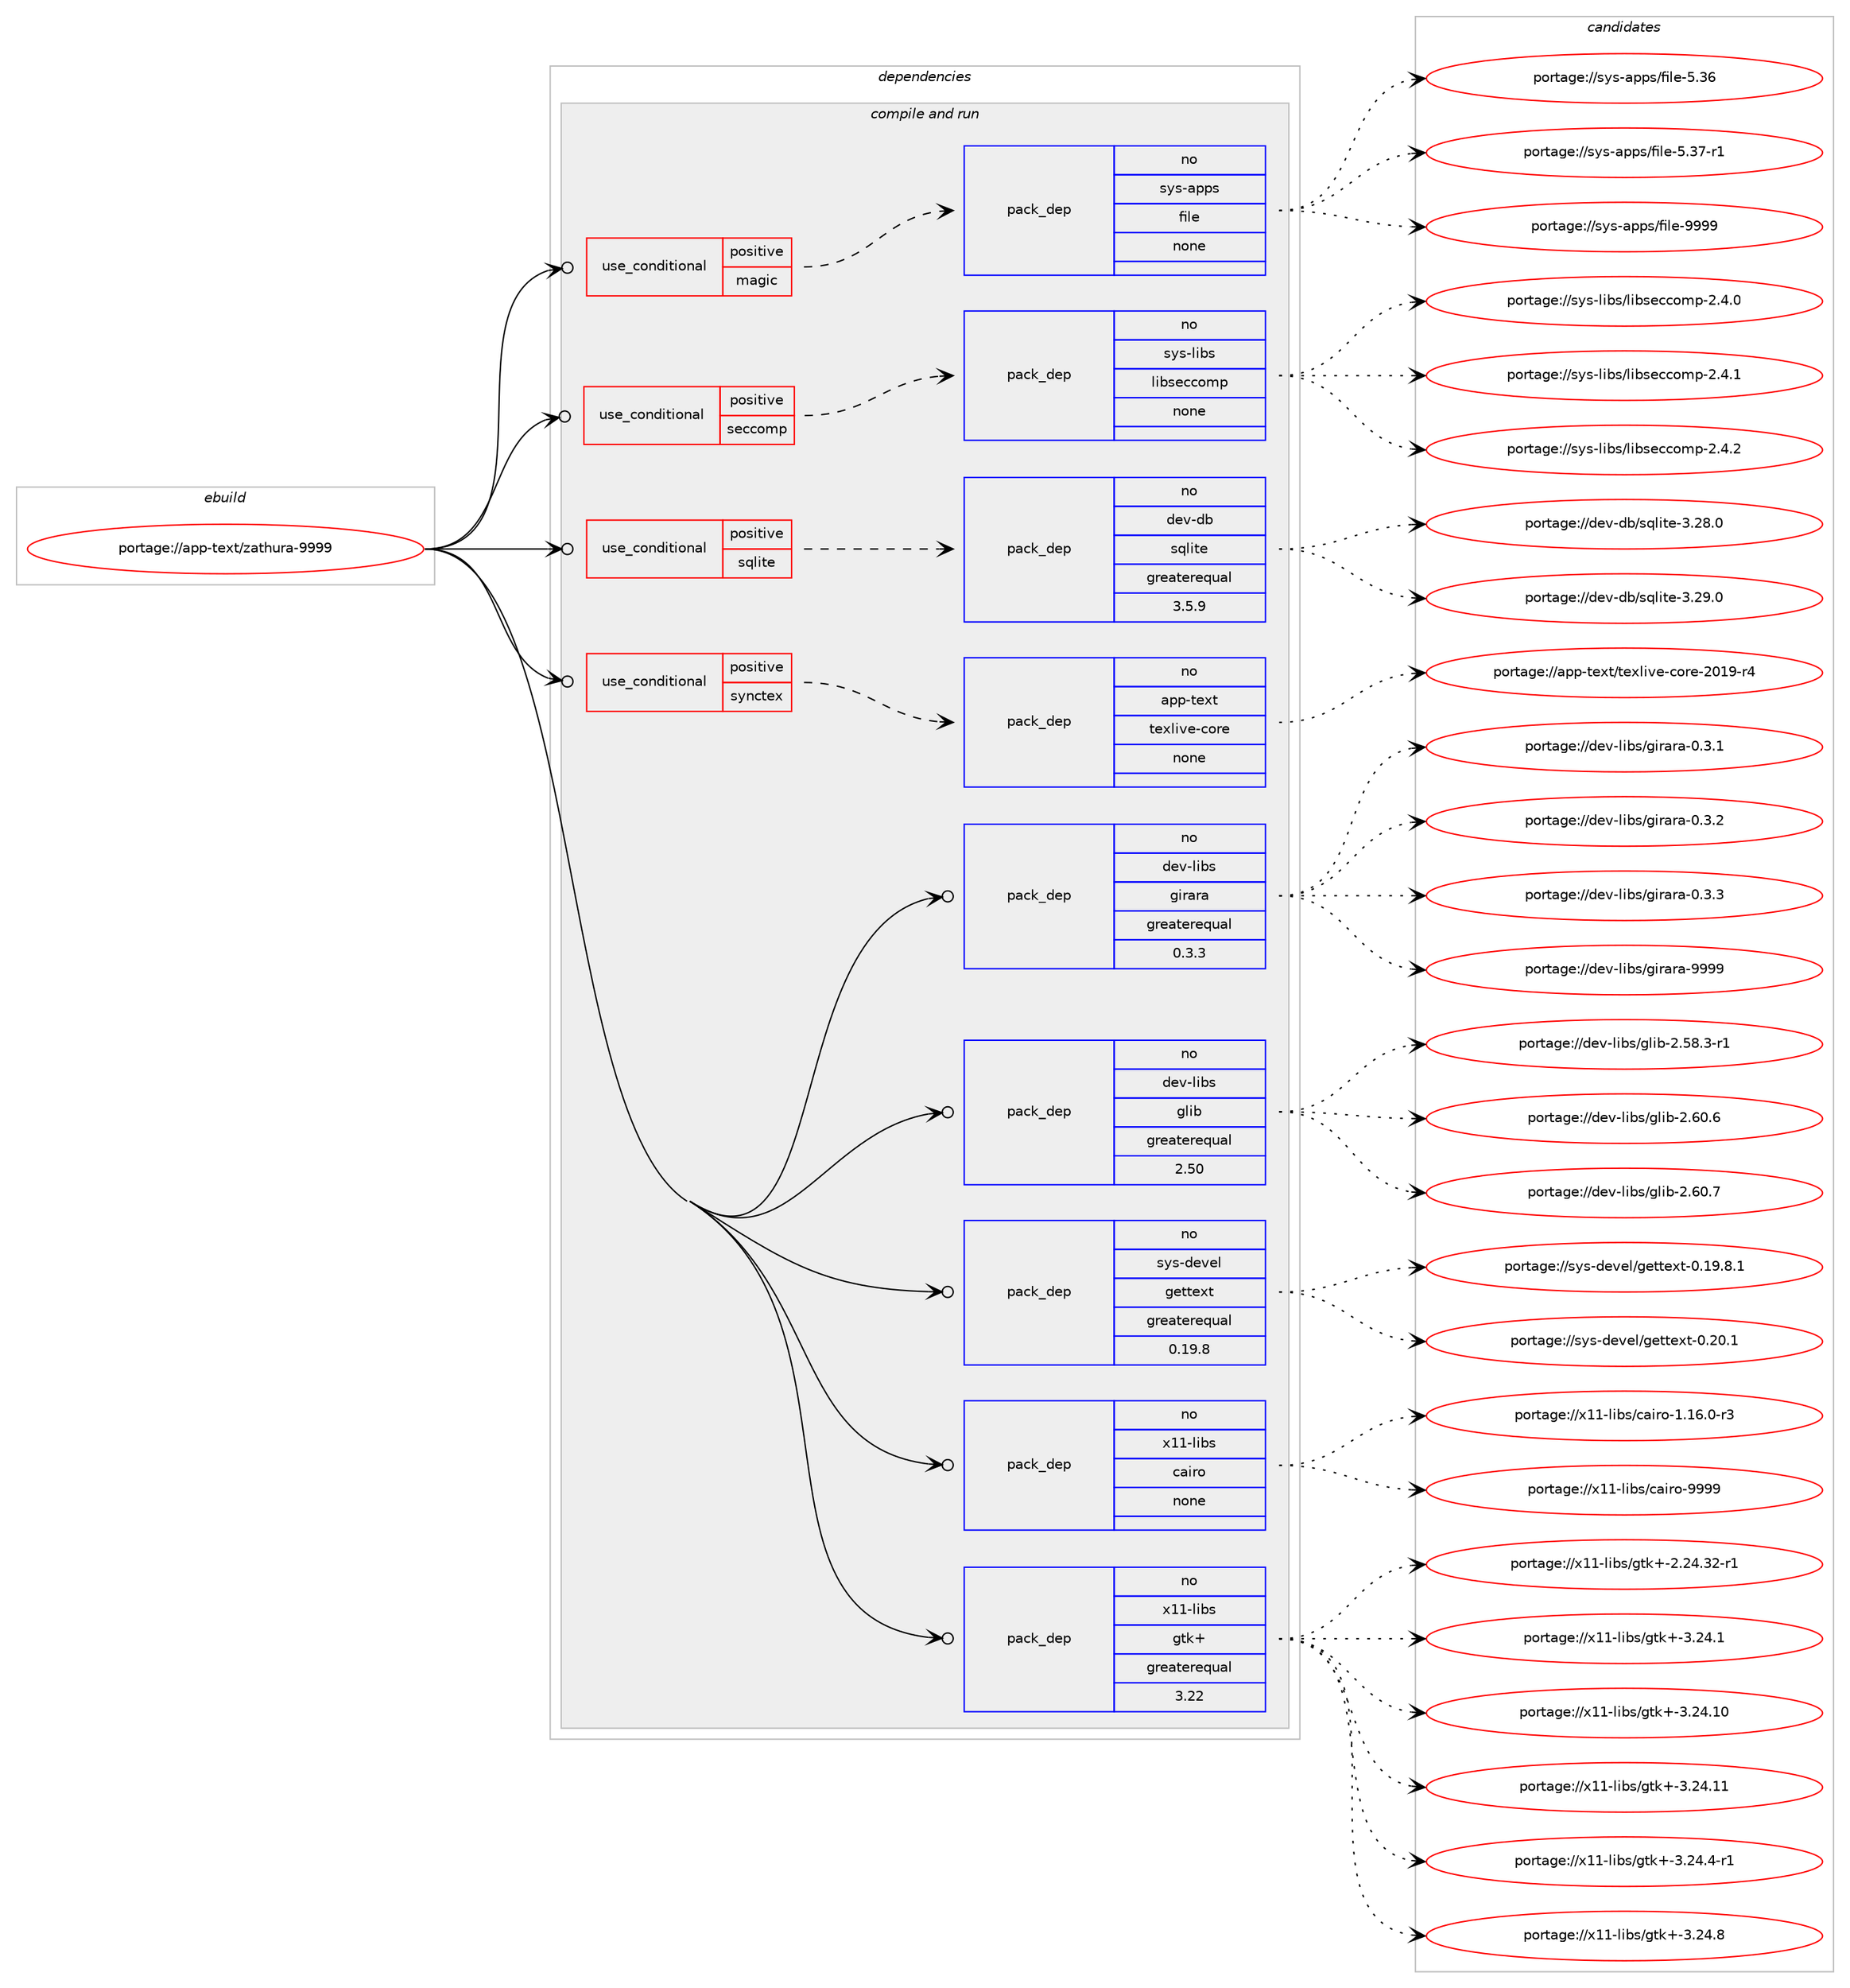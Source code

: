 digraph prolog {

# *************
# Graph options
# *************

newrank=true;
concentrate=true;
compound=true;
graph [rankdir=LR,fontname=Helvetica,fontsize=10,ranksep=1.5];#, ranksep=2.5, nodesep=0.2];
edge  [arrowhead=vee];
node  [fontname=Helvetica,fontsize=10];

# **********
# The ebuild
# **********

subgraph cluster_leftcol {
color=gray;
rank=same;
label=<<i>ebuild</i>>;
id [label="portage://app-text/zathura-9999", color=red, width=4, href="../app-text/zathura-9999.svg"];
}

# ****************
# The dependencies
# ****************

subgraph cluster_midcol {
color=gray;
label=<<i>dependencies</i>>;
subgraph cluster_compile {
fillcolor="#eeeeee";
style=filled;
label=<<i>compile</i>>;
}
subgraph cluster_compileandrun {
fillcolor="#eeeeee";
style=filled;
label=<<i>compile and run</i>>;
subgraph cond11666 {
dependency48964 [label=<<TABLE BORDER="0" CELLBORDER="1" CELLSPACING="0" CELLPADDING="4"><TR><TD ROWSPAN="3" CELLPADDING="10">use_conditional</TD></TR><TR><TD>positive</TD></TR><TR><TD>magic</TD></TR></TABLE>>, shape=none, color=red];
subgraph pack36449 {
dependency48965 [label=<<TABLE BORDER="0" CELLBORDER="1" CELLSPACING="0" CELLPADDING="4" WIDTH="220"><TR><TD ROWSPAN="6" CELLPADDING="30">pack_dep</TD></TR><TR><TD WIDTH="110">no</TD></TR><TR><TD>sys-apps</TD></TR><TR><TD>file</TD></TR><TR><TD>none</TD></TR><TR><TD></TD></TR></TABLE>>, shape=none, color=blue];
}
dependency48964:e -> dependency48965:w [weight=20,style="dashed",arrowhead="vee"];
}
id:e -> dependency48964:w [weight=20,style="solid",arrowhead="odotvee"];
subgraph cond11667 {
dependency48966 [label=<<TABLE BORDER="0" CELLBORDER="1" CELLSPACING="0" CELLPADDING="4"><TR><TD ROWSPAN="3" CELLPADDING="10">use_conditional</TD></TR><TR><TD>positive</TD></TR><TR><TD>seccomp</TD></TR></TABLE>>, shape=none, color=red];
subgraph pack36450 {
dependency48967 [label=<<TABLE BORDER="0" CELLBORDER="1" CELLSPACING="0" CELLPADDING="4" WIDTH="220"><TR><TD ROWSPAN="6" CELLPADDING="30">pack_dep</TD></TR><TR><TD WIDTH="110">no</TD></TR><TR><TD>sys-libs</TD></TR><TR><TD>libseccomp</TD></TR><TR><TD>none</TD></TR><TR><TD></TD></TR></TABLE>>, shape=none, color=blue];
}
dependency48966:e -> dependency48967:w [weight=20,style="dashed",arrowhead="vee"];
}
id:e -> dependency48966:w [weight=20,style="solid",arrowhead="odotvee"];
subgraph cond11668 {
dependency48968 [label=<<TABLE BORDER="0" CELLBORDER="1" CELLSPACING="0" CELLPADDING="4"><TR><TD ROWSPAN="3" CELLPADDING="10">use_conditional</TD></TR><TR><TD>positive</TD></TR><TR><TD>sqlite</TD></TR></TABLE>>, shape=none, color=red];
subgraph pack36451 {
dependency48969 [label=<<TABLE BORDER="0" CELLBORDER="1" CELLSPACING="0" CELLPADDING="4" WIDTH="220"><TR><TD ROWSPAN="6" CELLPADDING="30">pack_dep</TD></TR><TR><TD WIDTH="110">no</TD></TR><TR><TD>dev-db</TD></TR><TR><TD>sqlite</TD></TR><TR><TD>greaterequal</TD></TR><TR><TD>3.5.9</TD></TR></TABLE>>, shape=none, color=blue];
}
dependency48968:e -> dependency48969:w [weight=20,style="dashed",arrowhead="vee"];
}
id:e -> dependency48968:w [weight=20,style="solid",arrowhead="odotvee"];
subgraph cond11669 {
dependency48970 [label=<<TABLE BORDER="0" CELLBORDER="1" CELLSPACING="0" CELLPADDING="4"><TR><TD ROWSPAN="3" CELLPADDING="10">use_conditional</TD></TR><TR><TD>positive</TD></TR><TR><TD>synctex</TD></TR></TABLE>>, shape=none, color=red];
subgraph pack36452 {
dependency48971 [label=<<TABLE BORDER="0" CELLBORDER="1" CELLSPACING="0" CELLPADDING="4" WIDTH="220"><TR><TD ROWSPAN="6" CELLPADDING="30">pack_dep</TD></TR><TR><TD WIDTH="110">no</TD></TR><TR><TD>app-text</TD></TR><TR><TD>texlive-core</TD></TR><TR><TD>none</TD></TR><TR><TD></TD></TR></TABLE>>, shape=none, color=blue];
}
dependency48970:e -> dependency48971:w [weight=20,style="dashed",arrowhead="vee"];
}
id:e -> dependency48970:w [weight=20,style="solid",arrowhead="odotvee"];
subgraph pack36453 {
dependency48972 [label=<<TABLE BORDER="0" CELLBORDER="1" CELLSPACING="0" CELLPADDING="4" WIDTH="220"><TR><TD ROWSPAN="6" CELLPADDING="30">pack_dep</TD></TR><TR><TD WIDTH="110">no</TD></TR><TR><TD>dev-libs</TD></TR><TR><TD>girara</TD></TR><TR><TD>greaterequal</TD></TR><TR><TD>0.3.3</TD></TR></TABLE>>, shape=none, color=blue];
}
id:e -> dependency48972:w [weight=20,style="solid",arrowhead="odotvee"];
subgraph pack36454 {
dependency48973 [label=<<TABLE BORDER="0" CELLBORDER="1" CELLSPACING="0" CELLPADDING="4" WIDTH="220"><TR><TD ROWSPAN="6" CELLPADDING="30">pack_dep</TD></TR><TR><TD WIDTH="110">no</TD></TR><TR><TD>dev-libs</TD></TR><TR><TD>glib</TD></TR><TR><TD>greaterequal</TD></TR><TR><TD>2.50</TD></TR></TABLE>>, shape=none, color=blue];
}
id:e -> dependency48973:w [weight=20,style="solid",arrowhead="odotvee"];
subgraph pack36455 {
dependency48974 [label=<<TABLE BORDER="0" CELLBORDER="1" CELLSPACING="0" CELLPADDING="4" WIDTH="220"><TR><TD ROWSPAN="6" CELLPADDING="30">pack_dep</TD></TR><TR><TD WIDTH="110">no</TD></TR><TR><TD>sys-devel</TD></TR><TR><TD>gettext</TD></TR><TR><TD>greaterequal</TD></TR><TR><TD>0.19.8</TD></TR></TABLE>>, shape=none, color=blue];
}
id:e -> dependency48974:w [weight=20,style="solid",arrowhead="odotvee"];
subgraph pack36456 {
dependency48975 [label=<<TABLE BORDER="0" CELLBORDER="1" CELLSPACING="0" CELLPADDING="4" WIDTH="220"><TR><TD ROWSPAN="6" CELLPADDING="30">pack_dep</TD></TR><TR><TD WIDTH="110">no</TD></TR><TR><TD>x11-libs</TD></TR><TR><TD>cairo</TD></TR><TR><TD>none</TD></TR><TR><TD></TD></TR></TABLE>>, shape=none, color=blue];
}
id:e -> dependency48975:w [weight=20,style="solid",arrowhead="odotvee"];
subgraph pack36457 {
dependency48976 [label=<<TABLE BORDER="0" CELLBORDER="1" CELLSPACING="0" CELLPADDING="4" WIDTH="220"><TR><TD ROWSPAN="6" CELLPADDING="30">pack_dep</TD></TR><TR><TD WIDTH="110">no</TD></TR><TR><TD>x11-libs</TD></TR><TR><TD>gtk+</TD></TR><TR><TD>greaterequal</TD></TR><TR><TD>3.22</TD></TR></TABLE>>, shape=none, color=blue];
}
id:e -> dependency48976:w [weight=20,style="solid",arrowhead="odotvee"];
}
subgraph cluster_run {
fillcolor="#eeeeee";
style=filled;
label=<<i>run</i>>;
}
}

# **************
# The candidates
# **************

subgraph cluster_choices {
rank=same;
color=gray;
label=<<i>candidates</i>>;

subgraph choice36449 {
color=black;
nodesep=1;
choiceportage1151211154597112112115471021051081014553465154 [label="portage://sys-apps/file-5.36", color=red, width=4,href="../sys-apps/file-5.36.svg"];
choiceportage11512111545971121121154710210510810145534651554511449 [label="portage://sys-apps/file-5.37-r1", color=red, width=4,href="../sys-apps/file-5.37-r1.svg"];
choiceportage1151211154597112112115471021051081014557575757 [label="portage://sys-apps/file-9999", color=red, width=4,href="../sys-apps/file-9999.svg"];
dependency48965:e -> choiceportage1151211154597112112115471021051081014553465154:w [style=dotted,weight="100"];
dependency48965:e -> choiceportage11512111545971121121154710210510810145534651554511449:w [style=dotted,weight="100"];
dependency48965:e -> choiceportage1151211154597112112115471021051081014557575757:w [style=dotted,weight="100"];
}
subgraph choice36450 {
color=black;
nodesep=1;
choiceportage115121115451081059811547108105981151019999111109112455046524648 [label="portage://sys-libs/libseccomp-2.4.0", color=red, width=4,href="../sys-libs/libseccomp-2.4.0.svg"];
choiceportage115121115451081059811547108105981151019999111109112455046524649 [label="portage://sys-libs/libseccomp-2.4.1", color=red, width=4,href="../sys-libs/libseccomp-2.4.1.svg"];
choiceportage115121115451081059811547108105981151019999111109112455046524650 [label="portage://sys-libs/libseccomp-2.4.2", color=red, width=4,href="../sys-libs/libseccomp-2.4.2.svg"];
dependency48967:e -> choiceportage115121115451081059811547108105981151019999111109112455046524648:w [style=dotted,weight="100"];
dependency48967:e -> choiceportage115121115451081059811547108105981151019999111109112455046524649:w [style=dotted,weight="100"];
dependency48967:e -> choiceportage115121115451081059811547108105981151019999111109112455046524650:w [style=dotted,weight="100"];
}
subgraph choice36451 {
color=black;
nodesep=1;
choiceportage10010111845100984711511310810511610145514650564648 [label="portage://dev-db/sqlite-3.28.0", color=red, width=4,href="../dev-db/sqlite-3.28.0.svg"];
choiceportage10010111845100984711511310810511610145514650574648 [label="portage://dev-db/sqlite-3.29.0", color=red, width=4,href="../dev-db/sqlite-3.29.0.svg"];
dependency48969:e -> choiceportage10010111845100984711511310810511610145514650564648:w [style=dotted,weight="100"];
dependency48969:e -> choiceportage10010111845100984711511310810511610145514650574648:w [style=dotted,weight="100"];
}
subgraph choice36452 {
color=black;
nodesep=1;
choiceportage971121124511610112011647116101120108105118101459911111410145504849574511452 [label="portage://app-text/texlive-core-2019-r4", color=red, width=4,href="../app-text/texlive-core-2019-r4.svg"];
dependency48971:e -> choiceportage971121124511610112011647116101120108105118101459911111410145504849574511452:w [style=dotted,weight="100"];
}
subgraph choice36453 {
color=black;
nodesep=1;
choiceportage1001011184510810598115471031051149711497454846514649 [label="portage://dev-libs/girara-0.3.1", color=red, width=4,href="../dev-libs/girara-0.3.1.svg"];
choiceportage1001011184510810598115471031051149711497454846514650 [label="portage://dev-libs/girara-0.3.2", color=red, width=4,href="../dev-libs/girara-0.3.2.svg"];
choiceportage1001011184510810598115471031051149711497454846514651 [label="portage://dev-libs/girara-0.3.3", color=red, width=4,href="../dev-libs/girara-0.3.3.svg"];
choiceportage10010111845108105981154710310511497114974557575757 [label="portage://dev-libs/girara-9999", color=red, width=4,href="../dev-libs/girara-9999.svg"];
dependency48972:e -> choiceportage1001011184510810598115471031051149711497454846514649:w [style=dotted,weight="100"];
dependency48972:e -> choiceportage1001011184510810598115471031051149711497454846514650:w [style=dotted,weight="100"];
dependency48972:e -> choiceportage1001011184510810598115471031051149711497454846514651:w [style=dotted,weight="100"];
dependency48972:e -> choiceportage10010111845108105981154710310511497114974557575757:w [style=dotted,weight="100"];
}
subgraph choice36454 {
color=black;
nodesep=1;
choiceportage10010111845108105981154710310810598455046535646514511449 [label="portage://dev-libs/glib-2.58.3-r1", color=red, width=4,href="../dev-libs/glib-2.58.3-r1.svg"];
choiceportage1001011184510810598115471031081059845504654484654 [label="portage://dev-libs/glib-2.60.6", color=red, width=4,href="../dev-libs/glib-2.60.6.svg"];
choiceportage1001011184510810598115471031081059845504654484655 [label="portage://dev-libs/glib-2.60.7", color=red, width=4,href="../dev-libs/glib-2.60.7.svg"];
dependency48973:e -> choiceportage10010111845108105981154710310810598455046535646514511449:w [style=dotted,weight="100"];
dependency48973:e -> choiceportage1001011184510810598115471031081059845504654484654:w [style=dotted,weight="100"];
dependency48973:e -> choiceportage1001011184510810598115471031081059845504654484655:w [style=dotted,weight="100"];
}
subgraph choice36455 {
color=black;
nodesep=1;
choiceportage1151211154510010111810110847103101116116101120116454846495746564649 [label="portage://sys-devel/gettext-0.19.8.1", color=red, width=4,href="../sys-devel/gettext-0.19.8.1.svg"];
choiceportage115121115451001011181011084710310111611610112011645484650484649 [label="portage://sys-devel/gettext-0.20.1", color=red, width=4,href="../sys-devel/gettext-0.20.1.svg"];
dependency48974:e -> choiceportage1151211154510010111810110847103101116116101120116454846495746564649:w [style=dotted,weight="100"];
dependency48974:e -> choiceportage115121115451001011181011084710310111611610112011645484650484649:w [style=dotted,weight="100"];
}
subgraph choice36456 {
color=black;
nodesep=1;
choiceportage12049494510810598115479997105114111454946495446484511451 [label="portage://x11-libs/cairo-1.16.0-r3", color=red, width=4,href="../x11-libs/cairo-1.16.0-r3.svg"];
choiceportage120494945108105981154799971051141114557575757 [label="portage://x11-libs/cairo-9999", color=red, width=4,href="../x11-libs/cairo-9999.svg"];
dependency48975:e -> choiceportage12049494510810598115479997105114111454946495446484511451:w [style=dotted,weight="100"];
dependency48975:e -> choiceportage120494945108105981154799971051141114557575757:w [style=dotted,weight="100"];
}
subgraph choice36457 {
color=black;
nodesep=1;
choiceportage12049494510810598115471031161074345504650524651504511449 [label="portage://x11-libs/gtk+-2.24.32-r1", color=red, width=4,href="../x11-libs/gtk+-2.24.32-r1.svg"];
choiceportage12049494510810598115471031161074345514650524649 [label="portage://x11-libs/gtk+-3.24.1", color=red, width=4,href="../x11-libs/gtk+-3.24.1.svg"];
choiceportage1204949451081059811547103116107434551465052464948 [label="portage://x11-libs/gtk+-3.24.10", color=red, width=4,href="../x11-libs/gtk+-3.24.10.svg"];
choiceportage1204949451081059811547103116107434551465052464949 [label="portage://x11-libs/gtk+-3.24.11", color=red, width=4,href="../x11-libs/gtk+-3.24.11.svg"];
choiceportage120494945108105981154710311610743455146505246524511449 [label="portage://x11-libs/gtk+-3.24.4-r1", color=red, width=4,href="../x11-libs/gtk+-3.24.4-r1.svg"];
choiceportage12049494510810598115471031161074345514650524656 [label="portage://x11-libs/gtk+-3.24.8", color=red, width=4,href="../x11-libs/gtk+-3.24.8.svg"];
dependency48976:e -> choiceportage12049494510810598115471031161074345504650524651504511449:w [style=dotted,weight="100"];
dependency48976:e -> choiceportage12049494510810598115471031161074345514650524649:w [style=dotted,weight="100"];
dependency48976:e -> choiceportage1204949451081059811547103116107434551465052464948:w [style=dotted,weight="100"];
dependency48976:e -> choiceportage1204949451081059811547103116107434551465052464949:w [style=dotted,weight="100"];
dependency48976:e -> choiceportage120494945108105981154710311610743455146505246524511449:w [style=dotted,weight="100"];
dependency48976:e -> choiceportage12049494510810598115471031161074345514650524656:w [style=dotted,weight="100"];
}
}

}
